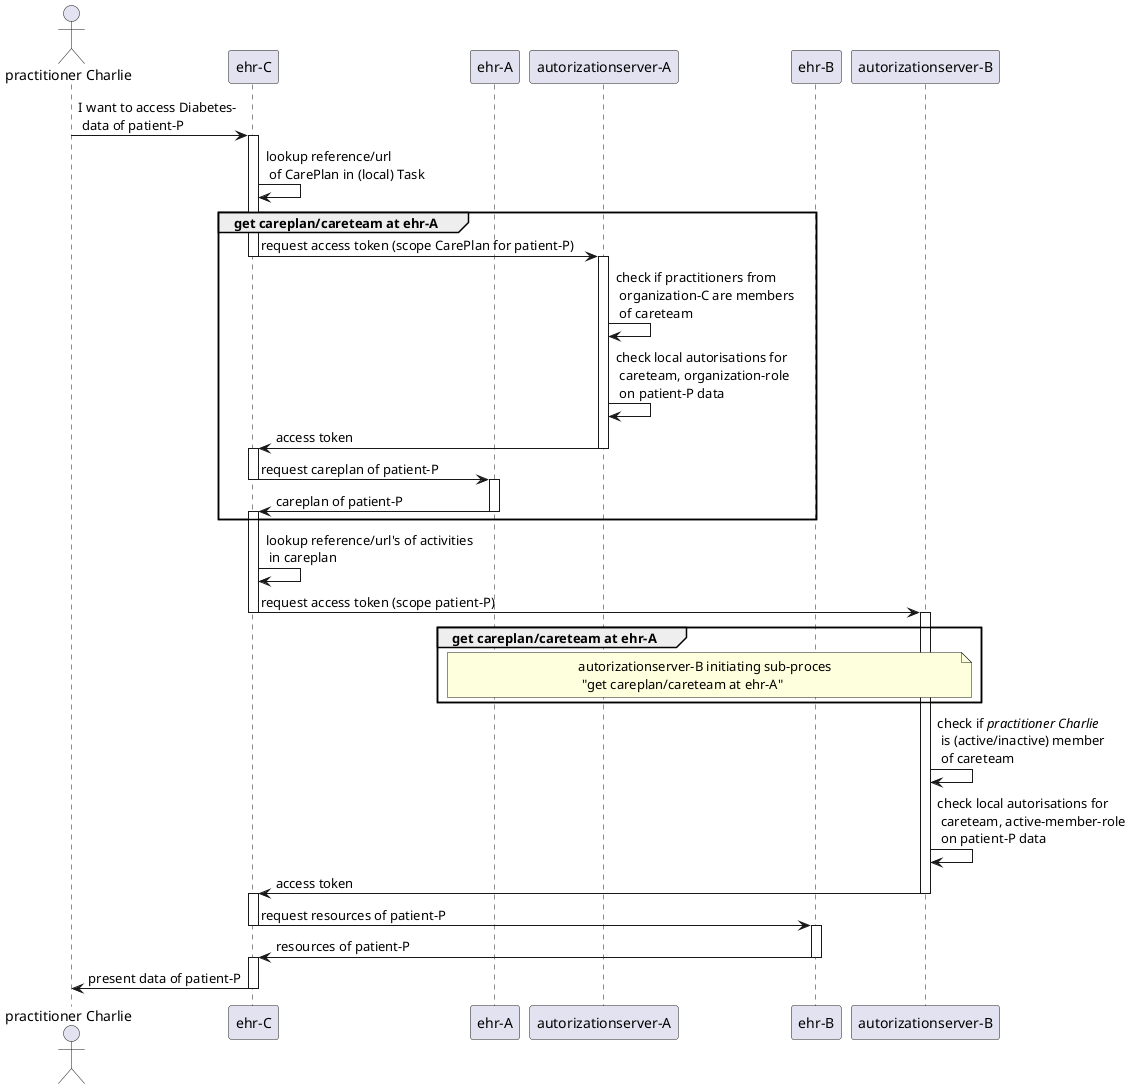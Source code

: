 @startuml example1-retrievingdata
participant "autorizationserver-A" as asa order 40
participant "autorizationserver-B" as asb order 60
participant "ehr-A" as ehra order 30
participant "ehr-B" as ehrb order 50
participant "ehr-C" as ehrc order 20
actor "practitioner Charlie" as prc order 10

prc -> ehrc : I want to access Diabetes-\n data of patient-P
activate ehrc
ehrc -> ehrc : lookup reference/url\n of CarePlan in (local) Task


group get careplan/careteam at ehr-A
    ehrc -> asa : request access token (scope CarePlan for patient-P)
    deactivate ehrc
    activate asa
    asa -> asa : check if practitioners from\n organization-C are members\n of careteam
    asa -> asa : check local autorisations for\n careteam, organization-role\n on patient-P data
    asa -> ehrc : access token
    deactivate asa
    activate ehrc
    ehrc -> ehra : request careplan of patient-P
    deactivate ehrc
    activate ehra
    ehra -> ehrc : careplan of patient-P
    deactivate ehra
    activate ehrc
end

ehrc -> ehrc : lookup reference/url's of activities\n in careplan
ehrc -> asb : request access token (scope patient-P)
deactivate ehrc
activate asb
group  get careplan/careteam at ehr-A
    note over asb, ehra : autorizationserver-B initiating sub-proces\n "get careplan/careteam at ehr-A"
end
asb -> asb : check if //practitioner Charlie//\n is (active/inactive) member\n of careteam
asb -> asb : check local autorisations for\n careteam, active-member-role\n on patient-P data
asb -> ehrc : access token
deactivate asb
activate ehrc
ehrc -> ehrb : request resources of patient-P
deactivate ehrc
activate ehrb
ehrb -> ehrc : resources of patient-P
deactivate ehrb
activate ehrc
ehrc -> prc : present data of patient-P
deactivate ehrc
@enduml